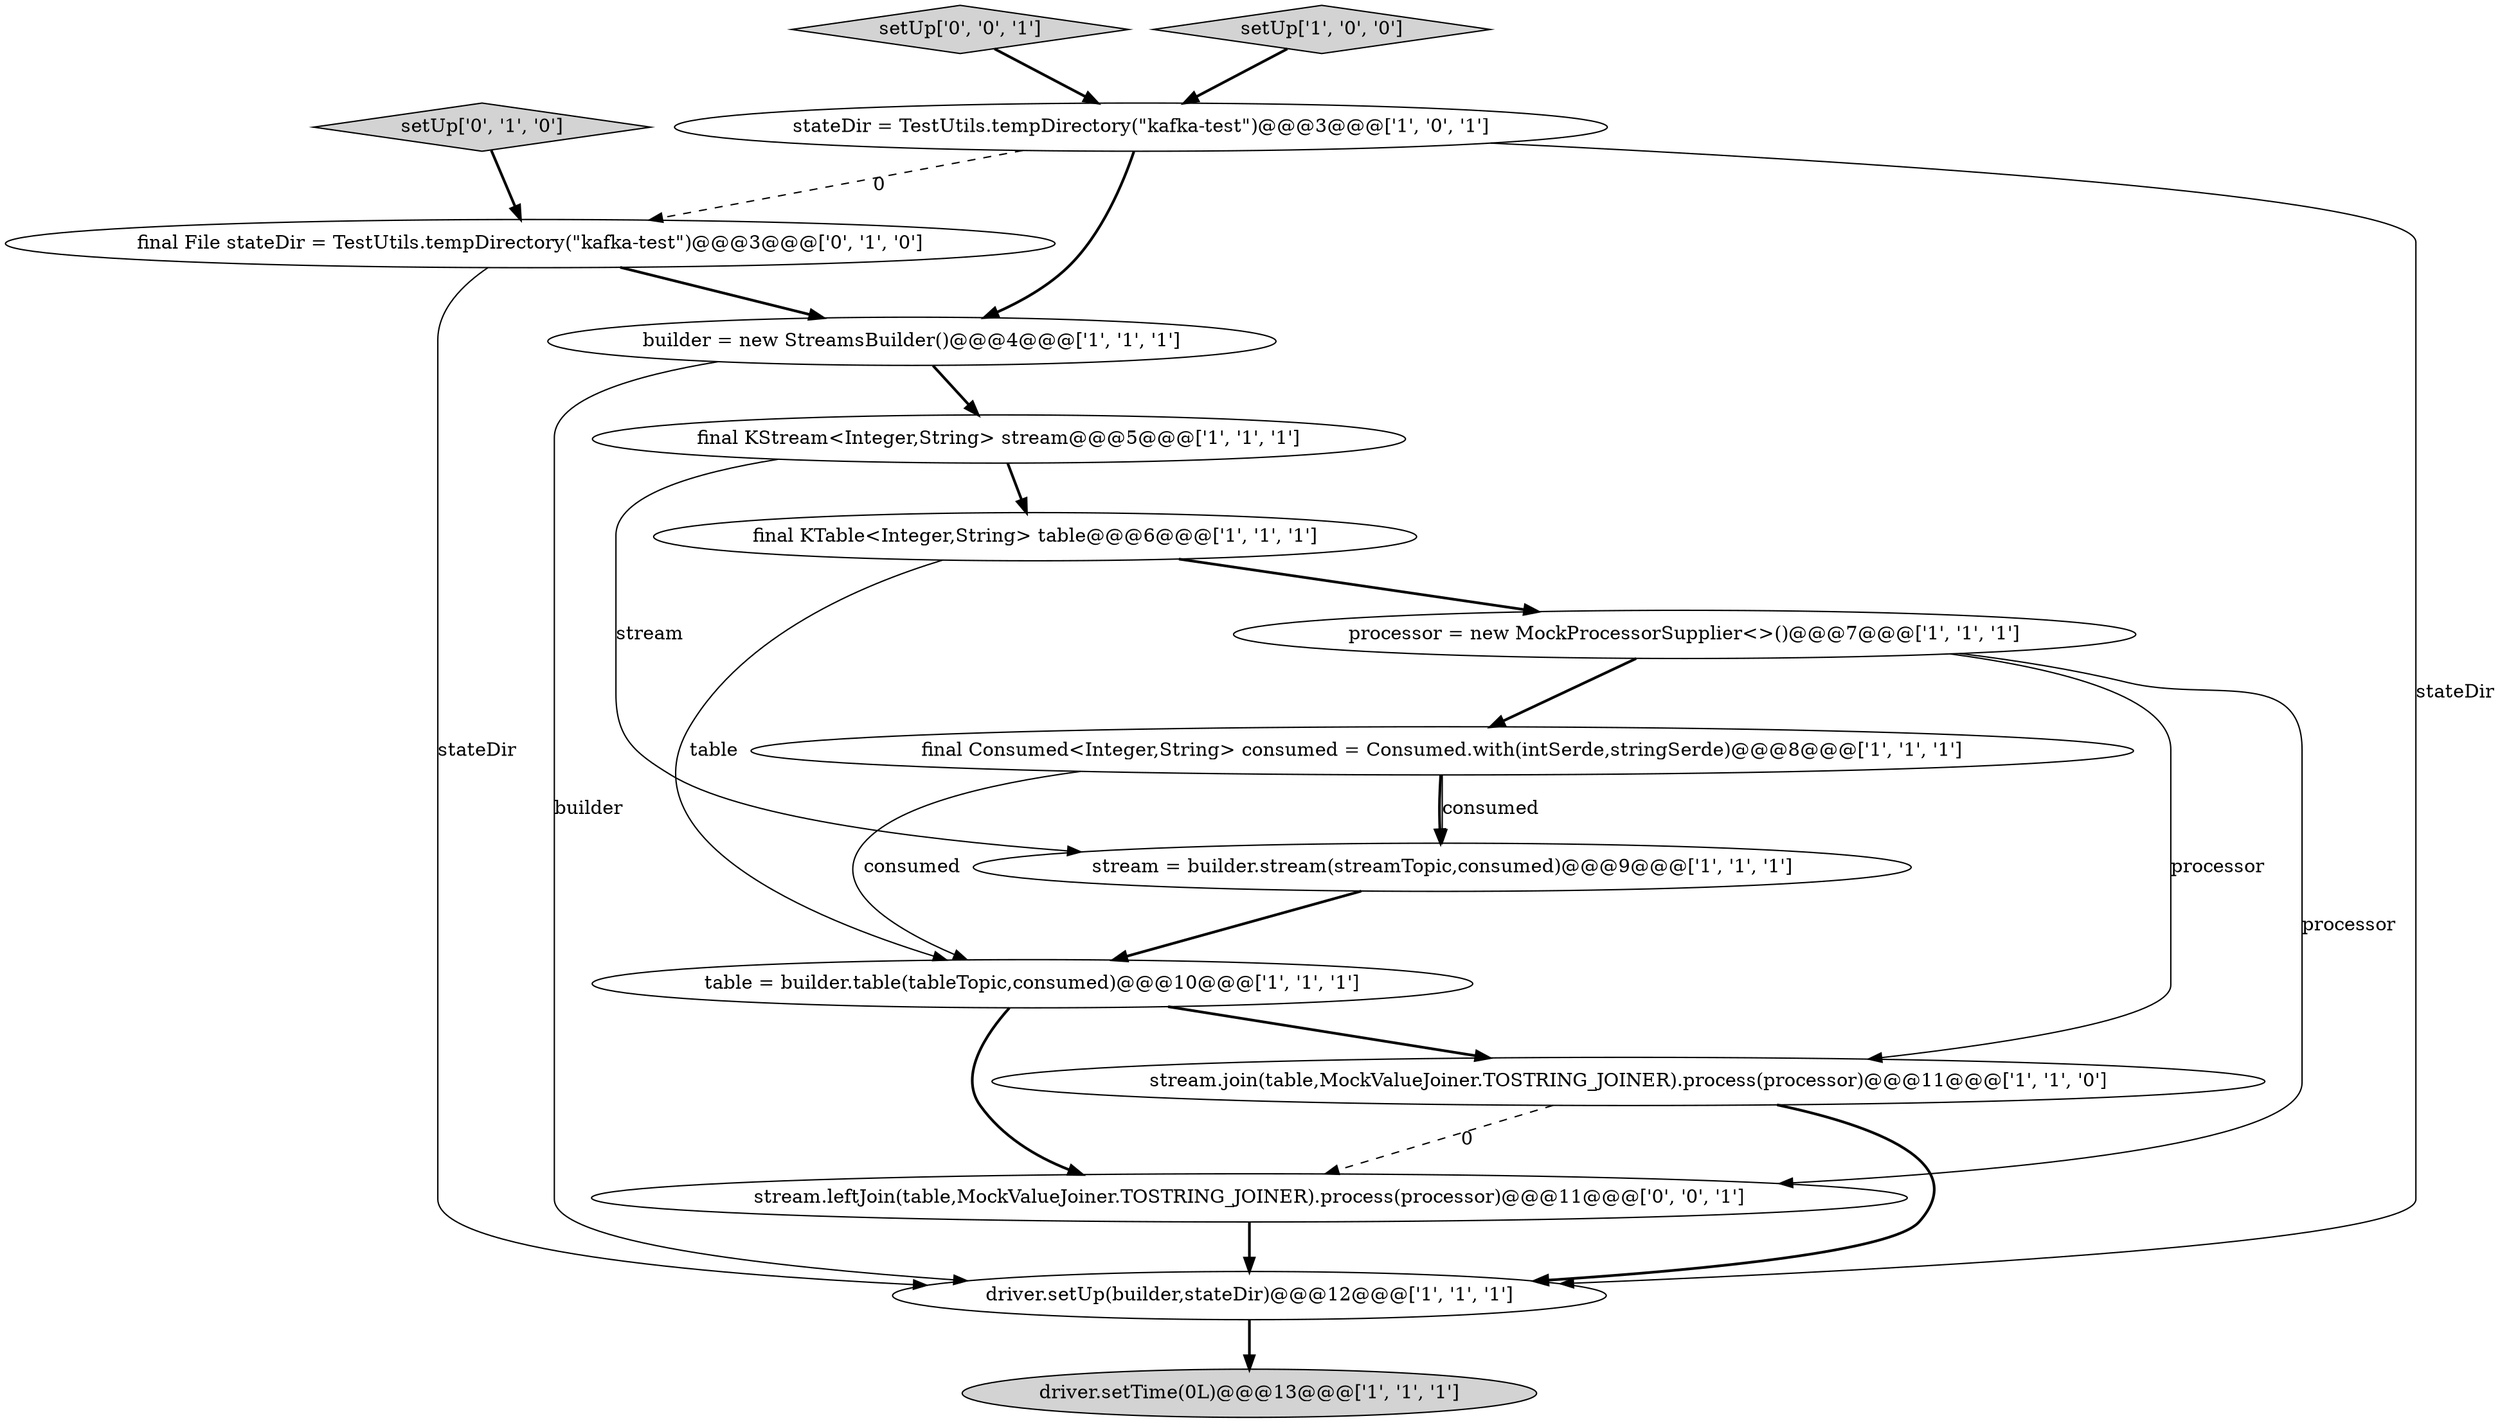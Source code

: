 digraph {
8 [style = filled, label = "final Consumed<Integer,String> consumed = Consumed.with(intSerde,stringSerde)@@@8@@@['1', '1', '1']", fillcolor = white, shape = ellipse image = "AAA0AAABBB1BBB"];
14 [style = filled, label = "setUp['0', '0', '1']", fillcolor = lightgray, shape = diamond image = "AAA0AAABBB3BBB"];
15 [style = filled, label = "stream.leftJoin(table,MockValueJoiner.TOSTRING_JOINER).process(processor)@@@11@@@['0', '0', '1']", fillcolor = white, shape = ellipse image = "AAA0AAABBB3BBB"];
3 [style = filled, label = "final KStream<Integer,String> stream@@@5@@@['1', '1', '1']", fillcolor = white, shape = ellipse image = "AAA0AAABBB1BBB"];
9 [style = filled, label = "setUp['1', '0', '0']", fillcolor = lightgray, shape = diamond image = "AAA0AAABBB1BBB"];
5 [style = filled, label = "final KTable<Integer,String> table@@@6@@@['1', '1', '1']", fillcolor = white, shape = ellipse image = "AAA0AAABBB1BBB"];
2 [style = filled, label = "processor = new MockProcessorSupplier<>()@@@7@@@['1', '1', '1']", fillcolor = white, shape = ellipse image = "AAA0AAABBB1BBB"];
12 [style = filled, label = "setUp['0', '1', '0']", fillcolor = lightgray, shape = diamond image = "AAA0AAABBB2BBB"];
6 [style = filled, label = "stream.join(table,MockValueJoiner.TOSTRING_JOINER).process(processor)@@@11@@@['1', '1', '0']", fillcolor = white, shape = ellipse image = "AAA0AAABBB1BBB"];
4 [style = filled, label = "driver.setTime(0L)@@@13@@@['1', '1', '1']", fillcolor = lightgray, shape = ellipse image = "AAA0AAABBB1BBB"];
0 [style = filled, label = "stream = builder.stream(streamTopic,consumed)@@@9@@@['1', '1', '1']", fillcolor = white, shape = ellipse image = "AAA0AAABBB1BBB"];
1 [style = filled, label = "stateDir = TestUtils.tempDirectory(\"kafka-test\")@@@3@@@['1', '0', '1']", fillcolor = white, shape = ellipse image = "AAA0AAABBB1BBB"];
10 [style = filled, label = "table = builder.table(tableTopic,consumed)@@@10@@@['1', '1', '1']", fillcolor = white, shape = ellipse image = "AAA0AAABBB1BBB"];
7 [style = filled, label = "builder = new StreamsBuilder()@@@4@@@['1', '1', '1']", fillcolor = white, shape = ellipse image = "AAA0AAABBB1BBB"];
11 [style = filled, label = "driver.setUp(builder,stateDir)@@@12@@@['1', '1', '1']", fillcolor = white, shape = ellipse image = "AAA0AAABBB1BBB"];
13 [style = filled, label = "final File stateDir = TestUtils.tempDirectory(\"kafka-test\")@@@3@@@['0', '1', '0']", fillcolor = white, shape = ellipse image = "AAA1AAABBB2BBB"];
5->2 [style = bold, label=""];
8->0 [style = solid, label="consumed"];
11->4 [style = bold, label=""];
8->10 [style = solid, label="consumed"];
2->15 [style = solid, label="processor"];
13->7 [style = bold, label=""];
1->11 [style = solid, label="stateDir"];
10->6 [style = bold, label=""];
8->0 [style = bold, label=""];
2->6 [style = solid, label="processor"];
6->11 [style = bold, label=""];
13->11 [style = solid, label="stateDir"];
7->11 [style = solid, label="builder"];
3->5 [style = bold, label=""];
2->8 [style = bold, label=""];
12->13 [style = bold, label=""];
1->13 [style = dashed, label="0"];
14->1 [style = bold, label=""];
7->3 [style = bold, label=""];
0->10 [style = bold, label=""];
5->10 [style = solid, label="table"];
15->11 [style = bold, label=""];
3->0 [style = solid, label="stream"];
6->15 [style = dashed, label="0"];
10->15 [style = bold, label=""];
1->7 [style = bold, label=""];
9->1 [style = bold, label=""];
}

